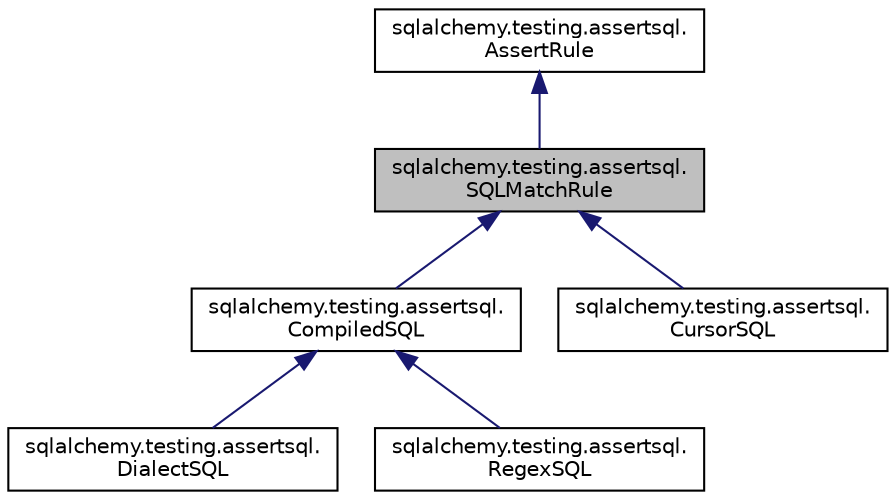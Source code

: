 digraph "sqlalchemy.testing.assertsql.SQLMatchRule"
{
 // LATEX_PDF_SIZE
  edge [fontname="Helvetica",fontsize="10",labelfontname="Helvetica",labelfontsize="10"];
  node [fontname="Helvetica",fontsize="10",shape=record];
  Node1 [label="sqlalchemy.testing.assertsql.\lSQLMatchRule",height=0.2,width=0.4,color="black", fillcolor="grey75", style="filled", fontcolor="black",tooltip=" "];
  Node2 -> Node1 [dir="back",color="midnightblue",fontsize="10",style="solid",fontname="Helvetica"];
  Node2 [label="sqlalchemy.testing.assertsql.\lAssertRule",height=0.2,width=0.4,color="black", fillcolor="white", style="filled",URL="$classsqlalchemy_1_1testing_1_1assertsql_1_1AssertRule.html",tooltip=" "];
  Node1 -> Node3 [dir="back",color="midnightblue",fontsize="10",style="solid",fontname="Helvetica"];
  Node3 [label="sqlalchemy.testing.assertsql.\lCompiledSQL",height=0.2,width=0.4,color="black", fillcolor="white", style="filled",URL="$classsqlalchemy_1_1testing_1_1assertsql_1_1CompiledSQL.html",tooltip=" "];
  Node3 -> Node4 [dir="back",color="midnightblue",fontsize="10",style="solid",fontname="Helvetica"];
  Node4 [label="sqlalchemy.testing.assertsql.\lDialectSQL",height=0.2,width=0.4,color="black", fillcolor="white", style="filled",URL="$classsqlalchemy_1_1testing_1_1assertsql_1_1DialectSQL.html",tooltip=" "];
  Node3 -> Node5 [dir="back",color="midnightblue",fontsize="10",style="solid",fontname="Helvetica"];
  Node5 [label="sqlalchemy.testing.assertsql.\lRegexSQL",height=0.2,width=0.4,color="black", fillcolor="white", style="filled",URL="$classsqlalchemy_1_1testing_1_1assertsql_1_1RegexSQL.html",tooltip=" "];
  Node1 -> Node6 [dir="back",color="midnightblue",fontsize="10",style="solid",fontname="Helvetica"];
  Node6 [label="sqlalchemy.testing.assertsql.\lCursorSQL",height=0.2,width=0.4,color="black", fillcolor="white", style="filled",URL="$classsqlalchemy_1_1testing_1_1assertsql_1_1CursorSQL.html",tooltip=" "];
}

